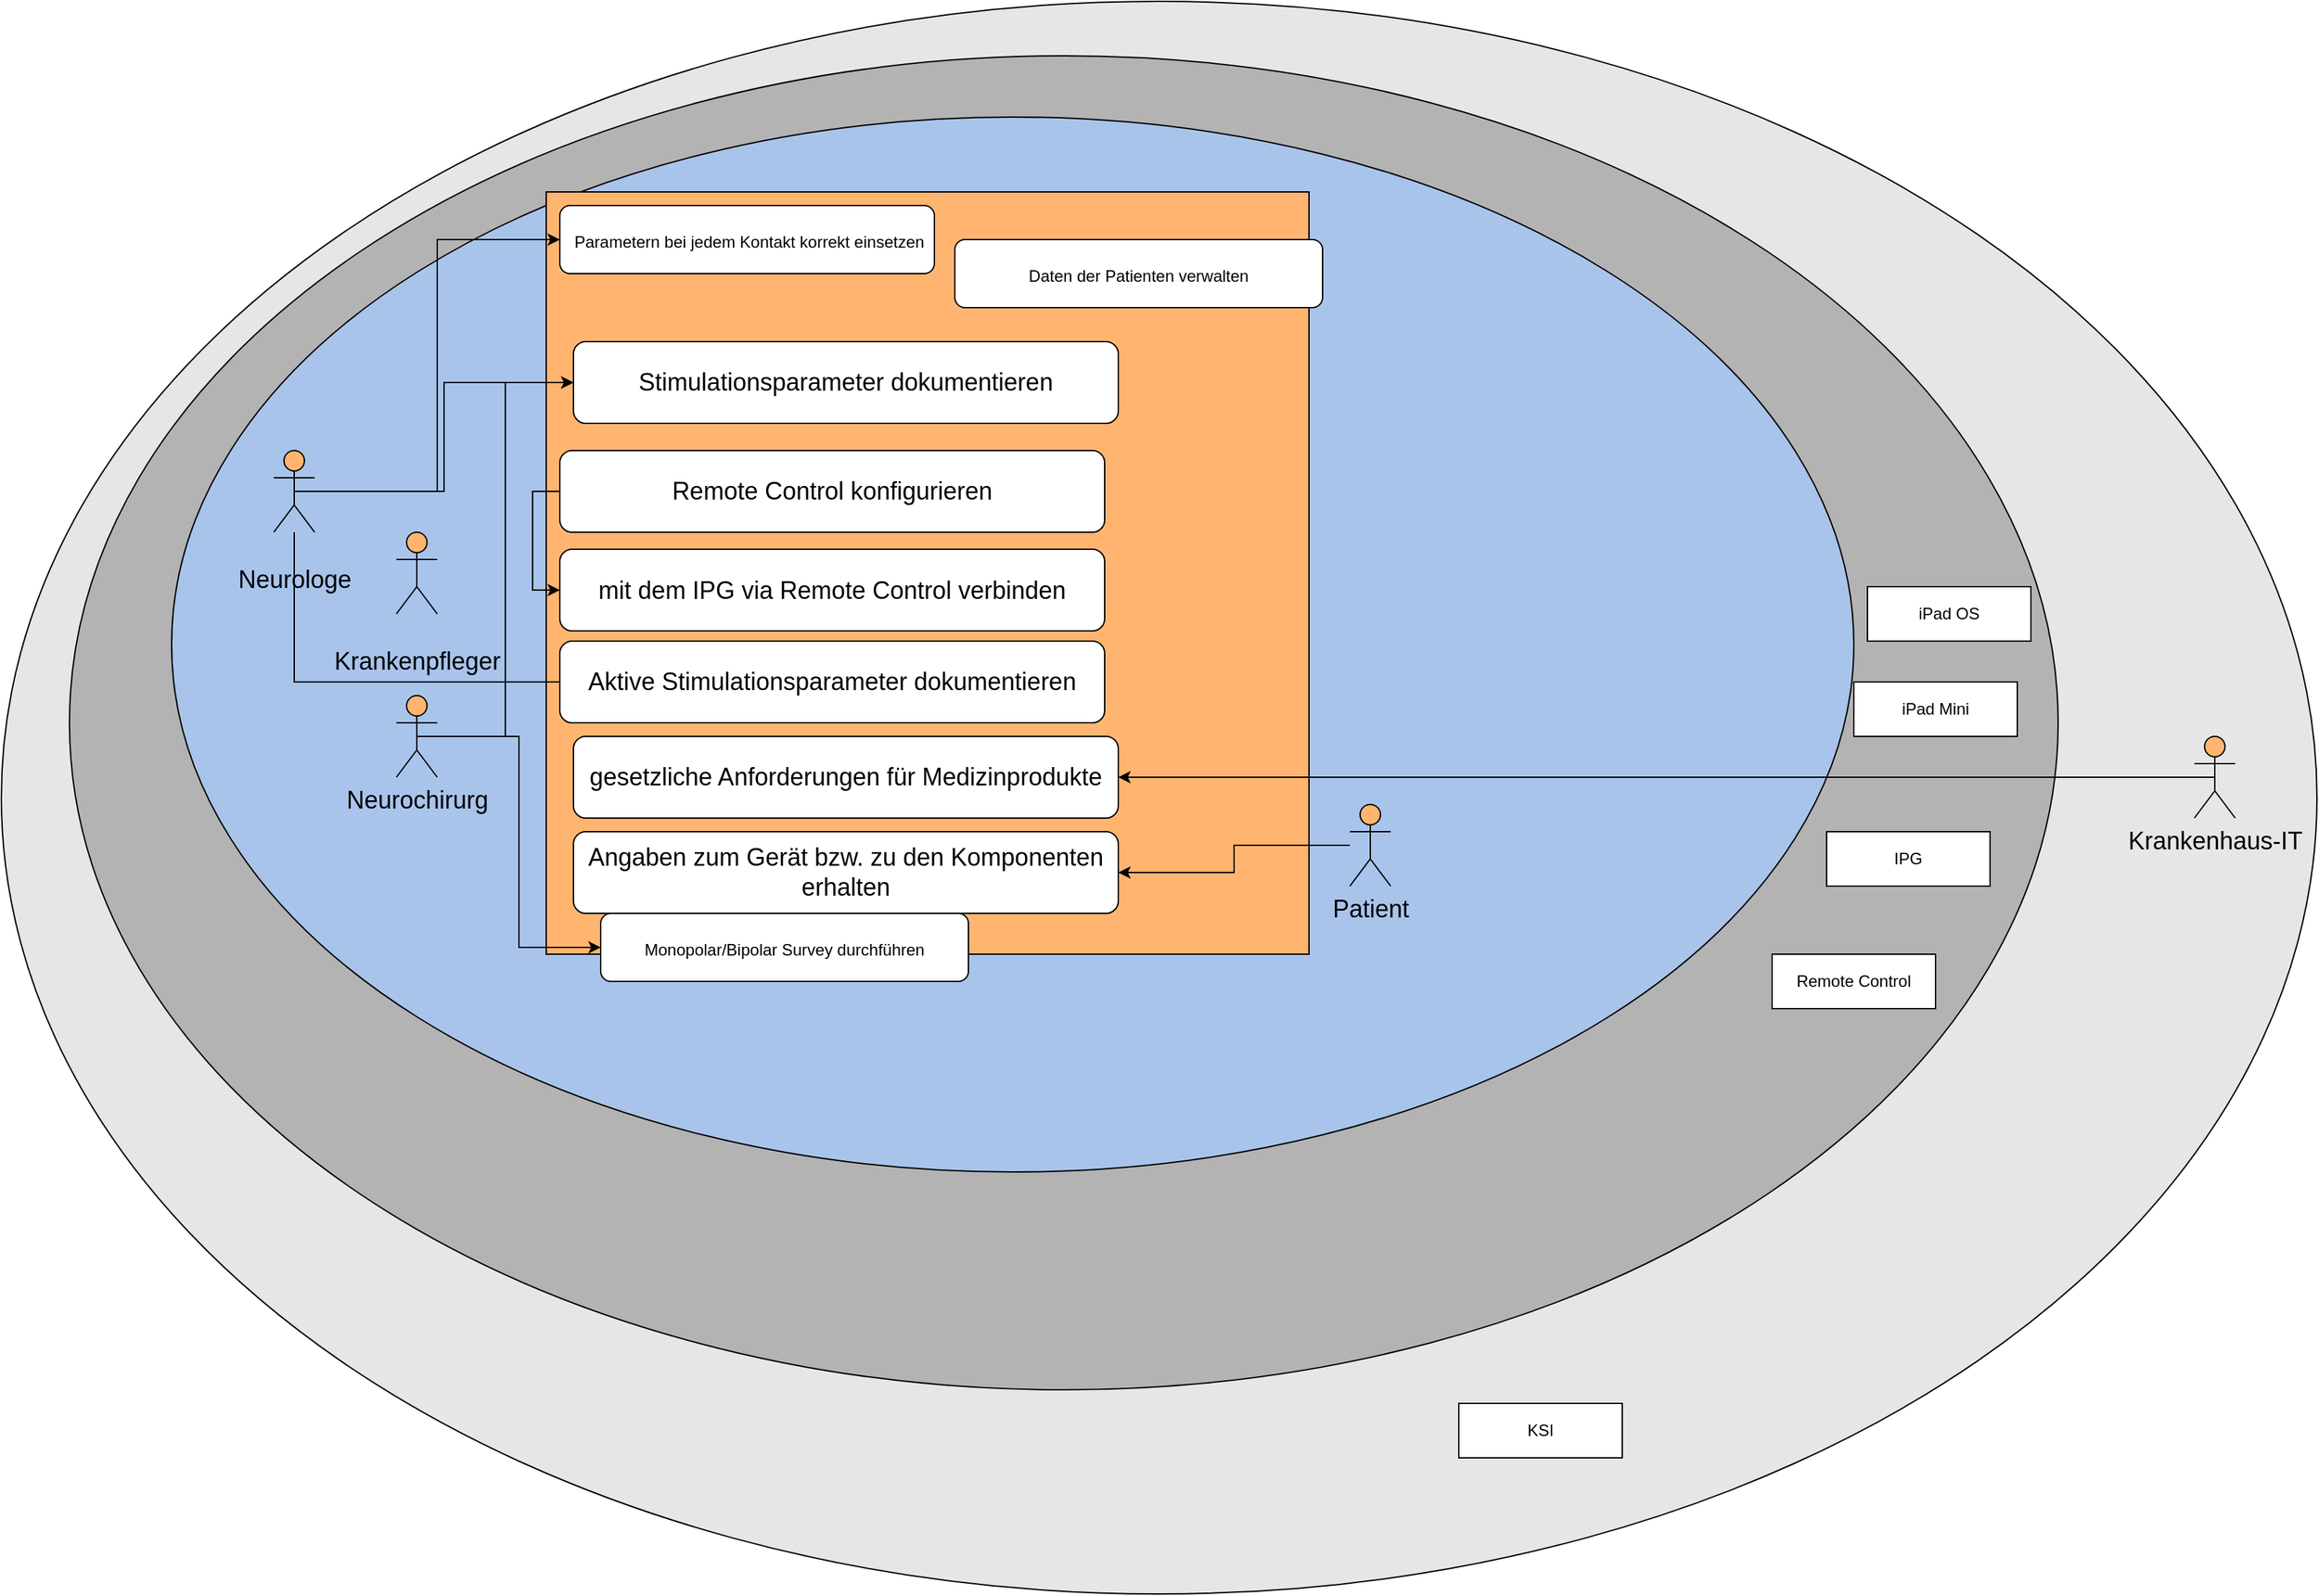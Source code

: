 <mxfile version="17.4.5" type="github">
  <diagram id="COCRISKAF5RU_WuCZG3C" name="Page-1">
    <mxGraphModel dx="2412" dy="1083" grid="1" gridSize="10" guides="1" tooltips="1" connect="1" arrows="1" fold="1" page="1" pageScale="1" pageWidth="3300" pageHeight="2339" math="0" shadow="0">
      <root>
        <mxCell id="0" />
        <mxCell id="1" parent="0" />
        <mxCell id="ObiDn6EqENm9eNaDBc-o-1" value="" style="ellipse;whiteSpace=wrap;html=1;fillColor=#E6E6E6;" vertex="1" parent="1">
          <mxGeometry x="40" y="20" width="1700" height="1170" as="geometry" />
        </mxCell>
        <mxCell id="ObiDn6EqENm9eNaDBc-o-2" value="" style="ellipse;whiteSpace=wrap;html=1;fillColor=#B3B3B3;" vertex="1" parent="1">
          <mxGeometry x="90" y="60" width="1460" height="980" as="geometry" />
        </mxCell>
        <mxCell id="ObiDn6EqENm9eNaDBc-o-3" value="" style="ellipse;whiteSpace=wrap;html=1;fillColor=#A9C4EB;" vertex="1" parent="1">
          <mxGeometry x="165" y="105" width="1235" height="775" as="geometry" />
        </mxCell>
        <mxCell id="ObiDn6EqENm9eNaDBc-o-5" value="" style="whiteSpace=wrap;html=1;aspect=fixed;fontSize=36;fillColor=#FFB570;" vertex="1" parent="1">
          <mxGeometry x="440" y="160" width="560" height="560" as="geometry" />
        </mxCell>
        <mxCell id="ObiDn6EqENm9eNaDBc-o-19" style="edgeStyle=orthogonalEdgeStyle;rounded=0;orthogonalLoop=1;jettySize=auto;html=1;exitX=0.5;exitY=0.5;exitDx=0;exitDy=0;exitPerimeter=0;fontSize=18;entryX=0;entryY=0.5;entryDx=0;entryDy=0;" edge="1" parent="1" source="ObiDn6EqENm9eNaDBc-o-6" target="ObiDn6EqENm9eNaDBc-o-13">
          <mxGeometry relative="1" as="geometry" />
        </mxCell>
        <mxCell id="ObiDn6EqENm9eNaDBc-o-21" style="edgeStyle=orthogonalEdgeStyle;rounded=0;orthogonalLoop=1;jettySize=auto;html=1;exitX=0.5;exitY=0.5;exitDx=0;exitDy=0;exitPerimeter=0;entryX=0;entryY=0.5;entryDx=0;entryDy=0;fontSize=18;" edge="1" parent="1" source="ObiDn6EqENm9eNaDBc-o-6" target="ObiDn6EqENm9eNaDBc-o-15">
          <mxGeometry relative="1" as="geometry" />
        </mxCell>
        <mxCell id="ObiDn6EqENm9eNaDBc-o-28" style="edgeStyle=orthogonalEdgeStyle;rounded=0;orthogonalLoop=1;jettySize=auto;html=1;fontSize=12;entryX=0;entryY=0.5;entryDx=0;entryDy=0;" edge="1" parent="1" source="ObiDn6EqENm9eNaDBc-o-6" target="ObiDn6EqENm9eNaDBc-o-26">
          <mxGeometry relative="1" as="geometry">
            <Array as="points">
              <mxPoint x="340" y="520" />
              <mxPoint x="470" y="520" />
              <mxPoint x="470" y="590" />
            </Array>
          </mxGeometry>
        </mxCell>
        <mxCell id="ObiDn6EqENm9eNaDBc-o-30" style="edgeStyle=orthogonalEdgeStyle;rounded=0;orthogonalLoop=1;jettySize=auto;html=1;exitX=0;exitY=0.5;exitDx=0;exitDy=0;entryX=0;entryY=0.5;entryDx=0;entryDy=0;fontSize=12;" edge="1" parent="1" source="ObiDn6EqENm9eNaDBc-o-16" target="ObiDn6EqENm9eNaDBc-o-25">
          <mxGeometry relative="1" as="geometry" />
        </mxCell>
        <mxCell id="ObiDn6EqENm9eNaDBc-o-6" value="&lt;font style=&quot;font-size: 18px&quot;&gt;Neurologe&lt;/font&gt;" style="shape=umlActor;verticalLabelPosition=bottom;verticalAlign=top;html=1;outlineConnect=0;fontSize=36;fillColor=#FFB570;" vertex="1" parent="1">
          <mxGeometry x="240" y="350" width="30" height="60" as="geometry" />
        </mxCell>
        <mxCell id="ObiDn6EqENm9eNaDBc-o-20" style="edgeStyle=orthogonalEdgeStyle;rounded=0;orthogonalLoop=1;jettySize=auto;html=1;entryX=0;entryY=0.5;entryDx=0;entryDy=0;fontSize=18;" edge="1" parent="1" source="ObiDn6EqENm9eNaDBc-o-7" target="ObiDn6EqENm9eNaDBc-o-14">
          <mxGeometry relative="1" as="geometry" />
        </mxCell>
        <mxCell id="ObiDn6EqENm9eNaDBc-o-23" style="edgeStyle=orthogonalEdgeStyle;rounded=0;orthogonalLoop=1;jettySize=auto;html=1;exitX=0.5;exitY=0.5;exitDx=0;exitDy=0;exitPerimeter=0;entryX=0;entryY=0.5;entryDx=0;entryDy=0;fontSize=18;" edge="1" parent="1" source="ObiDn6EqENm9eNaDBc-o-7" target="ObiDn6EqENm9eNaDBc-o-15">
          <mxGeometry relative="1" as="geometry" />
        </mxCell>
        <mxCell id="ObiDn6EqENm9eNaDBc-o-7" value="Neurochirurg" style="shape=umlActor;verticalLabelPosition=bottom;verticalAlign=top;html=1;outlineConnect=0;fontSize=18;fillColor=#FFB570;" vertex="1" parent="1">
          <mxGeometry x="330" y="530" width="30" height="60" as="geometry" />
        </mxCell>
        <mxCell id="ObiDn6EqENm9eNaDBc-o-34" style="edgeStyle=orthogonalEdgeStyle;rounded=0;orthogonalLoop=1;jettySize=auto;html=1;entryX=1;entryY=0.5;entryDx=0;entryDy=0;fontSize=12;" edge="1" parent="1" source="ObiDn6EqENm9eNaDBc-o-8" target="ObiDn6EqENm9eNaDBc-o-33">
          <mxGeometry relative="1" as="geometry" />
        </mxCell>
        <mxCell id="ObiDn6EqENm9eNaDBc-o-8" value="Patient" style="shape=umlActor;verticalLabelPosition=bottom;verticalAlign=top;html=1;outlineConnect=0;fontSize=18;fillColor=#FFB570;" vertex="1" parent="1">
          <mxGeometry x="1030" y="610" width="30" height="60" as="geometry" />
        </mxCell>
        <mxCell id="ObiDn6EqENm9eNaDBc-o-31" style="edgeStyle=orthogonalEdgeStyle;rounded=0;orthogonalLoop=1;jettySize=auto;html=1;exitX=0.5;exitY=0.5;exitDx=0;exitDy=0;exitPerimeter=0;entryX=1;entryY=0.5;entryDx=0;entryDy=0;fontSize=12;" edge="1" parent="1" source="ObiDn6EqENm9eNaDBc-o-9" target="ObiDn6EqENm9eNaDBc-o-27">
          <mxGeometry relative="1" as="geometry" />
        </mxCell>
        <mxCell id="ObiDn6EqENm9eNaDBc-o-9" value="Krankenhaus-IT" style="shape=umlActor;verticalLabelPosition=bottom;verticalAlign=top;html=1;outlineConnect=0;fontSize=18;fillColor=#FFB570;" vertex="1" parent="1">
          <mxGeometry x="1650" y="560" width="30" height="60" as="geometry" />
        </mxCell>
        <mxCell id="ObiDn6EqENm9eNaDBc-o-13" value="&lt;font style=&quot;font-size: 12px&quot;&gt;&amp;nbsp;Parametern bei jedem Kontakt korrekt einsetzen&lt;/font&gt;" style="rounded=1;whiteSpace=wrap;html=1;fontSize=18;fillColor=#FFFFFF;" vertex="1" parent="1">
          <mxGeometry x="450" y="170" width="275" height="50" as="geometry" />
        </mxCell>
        <mxCell id="ObiDn6EqENm9eNaDBc-o-14" value="&lt;font style=&quot;font-size: 12px&quot;&gt;Monopolar/Bipolar Survey durchführen&lt;/font&gt;" style="rounded=1;whiteSpace=wrap;html=1;fontSize=18;fillColor=#FFFFFF;" vertex="1" parent="1">
          <mxGeometry x="480" y="690" width="270" height="50" as="geometry" />
        </mxCell>
        <mxCell id="ObiDn6EqENm9eNaDBc-o-15" value="Stimulationsparameter dokumentieren" style="rounded=1;whiteSpace=wrap;html=1;fontSize=18;fillColor=#FFFFFF;" vertex="1" parent="1">
          <mxGeometry x="460" y="270" width="400" height="60" as="geometry" />
        </mxCell>
        <mxCell id="ObiDn6EqENm9eNaDBc-o-16" value="Remote Control konfigurieren" style="rounded=1;whiteSpace=wrap;html=1;fontSize=18;fillColor=#FFFFFF;" vertex="1" parent="1">
          <mxGeometry x="450" y="350" width="400" height="60" as="geometry" />
        </mxCell>
        <mxCell id="ObiDn6EqENm9eNaDBc-o-25" value="mit dem IPG via Remote Control verbinden" style="rounded=1;whiteSpace=wrap;html=1;fontSize=18;fillColor=#FFFFFF;" vertex="1" parent="1">
          <mxGeometry x="450" y="422.5" width="400" height="60" as="geometry" />
        </mxCell>
        <mxCell id="ObiDn6EqENm9eNaDBc-o-26" value="Aktive Stimulationsparameter dokumentieren" style="rounded=1;whiteSpace=wrap;html=1;fontSize=18;fillColor=#FFFFFF;" vertex="1" parent="1">
          <mxGeometry x="450" y="490" width="400" height="60" as="geometry" />
        </mxCell>
        <mxCell id="ObiDn6EqENm9eNaDBc-o-27" value="gesetzliche Anforderungen für Medizinprodukte" style="rounded=1;whiteSpace=wrap;html=1;fontSize=18;fillColor=#FFFFFF;" vertex="1" parent="1">
          <mxGeometry x="460" y="560" width="400" height="60" as="geometry" />
        </mxCell>
        <mxCell id="ObiDn6EqENm9eNaDBc-o-33" value="Angaben zum Gerät bzw. zu den Komponenten erhalten" style="rounded=1;whiteSpace=wrap;html=1;fontSize=18;fillColor=#FFFFFF;" vertex="1" parent="1">
          <mxGeometry x="460" y="630" width="400" height="60" as="geometry" />
        </mxCell>
        <mxCell id="ObiDn6EqENm9eNaDBc-o-36" value="iPad Mini" style="rounded=0;whiteSpace=wrap;html=1;fontSize=12;fillColor=#FFFFFF;" vertex="1" parent="1">
          <mxGeometry x="1400" y="520" width="120" height="40" as="geometry" />
        </mxCell>
        <mxCell id="ObiDn6EqENm9eNaDBc-o-37" value="IPG" style="rounded=0;whiteSpace=wrap;html=1;fontSize=12;fillColor=#FFFFFF;" vertex="1" parent="1">
          <mxGeometry x="1380" y="630" width="120" height="40" as="geometry" />
        </mxCell>
        <mxCell id="ObiDn6EqENm9eNaDBc-o-38" value="Remote Control" style="rounded=0;whiteSpace=wrap;html=1;fontSize=12;fillColor=#FFFFFF;" vertex="1" parent="1">
          <mxGeometry x="1340" y="720" width="120" height="40" as="geometry" />
        </mxCell>
        <mxCell id="ObiDn6EqENm9eNaDBc-o-41" value="iPad OS" style="rounded=0;whiteSpace=wrap;html=1;fontSize=12;fillColor=#FFFFFF;" vertex="1" parent="1">
          <mxGeometry x="1410" y="450" width="120" height="40" as="geometry" />
        </mxCell>
        <mxCell id="ObiDn6EqENm9eNaDBc-o-47" value="&lt;font style=&quot;font-size: 18px&quot;&gt;Krankenpfleger&lt;/font&gt;" style="shape=umlActor;verticalLabelPosition=bottom;verticalAlign=top;html=1;outlineConnect=0;fontSize=36;fillColor=#FFB570;" vertex="1" parent="1">
          <mxGeometry x="330" y="410" width="30" height="60" as="geometry" />
        </mxCell>
        <mxCell id="ObiDn6EqENm9eNaDBc-o-49" value="&lt;font style=&quot;font-size: 12px&quot;&gt;Daten der Patienten verwalten&lt;br&gt;&lt;/font&gt;" style="rounded=1;whiteSpace=wrap;html=1;fontSize=18;fillColor=#FFFFFF;" vertex="1" parent="1">
          <mxGeometry x="740" y="195" width="270" height="50" as="geometry" />
        </mxCell>
        <mxCell id="ObiDn6EqENm9eNaDBc-o-51" value="KSI" style="rounded=0;whiteSpace=wrap;html=1;fontSize=12;fillColor=#FFFFFF;" vertex="1" parent="1">
          <mxGeometry x="1110" y="1050" width="120" height="40" as="geometry" />
        </mxCell>
      </root>
    </mxGraphModel>
  </diagram>
</mxfile>
